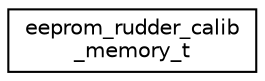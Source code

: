 digraph "Graphical Class Hierarchy"
{
  edge [fontname="Helvetica",fontsize="10",labelfontname="Helvetica",labelfontsize="10"];
  node [fontname="Helvetica",fontsize="10",shape=record];
  rankdir="LR";
  Node1 [label="eeprom_rudder_calib\l_memory_t",height=0.2,width=0.4,color="black", fillcolor="white", style="filled",URL="$structeeprom__rudder__calib__memory__t.html"];
}
